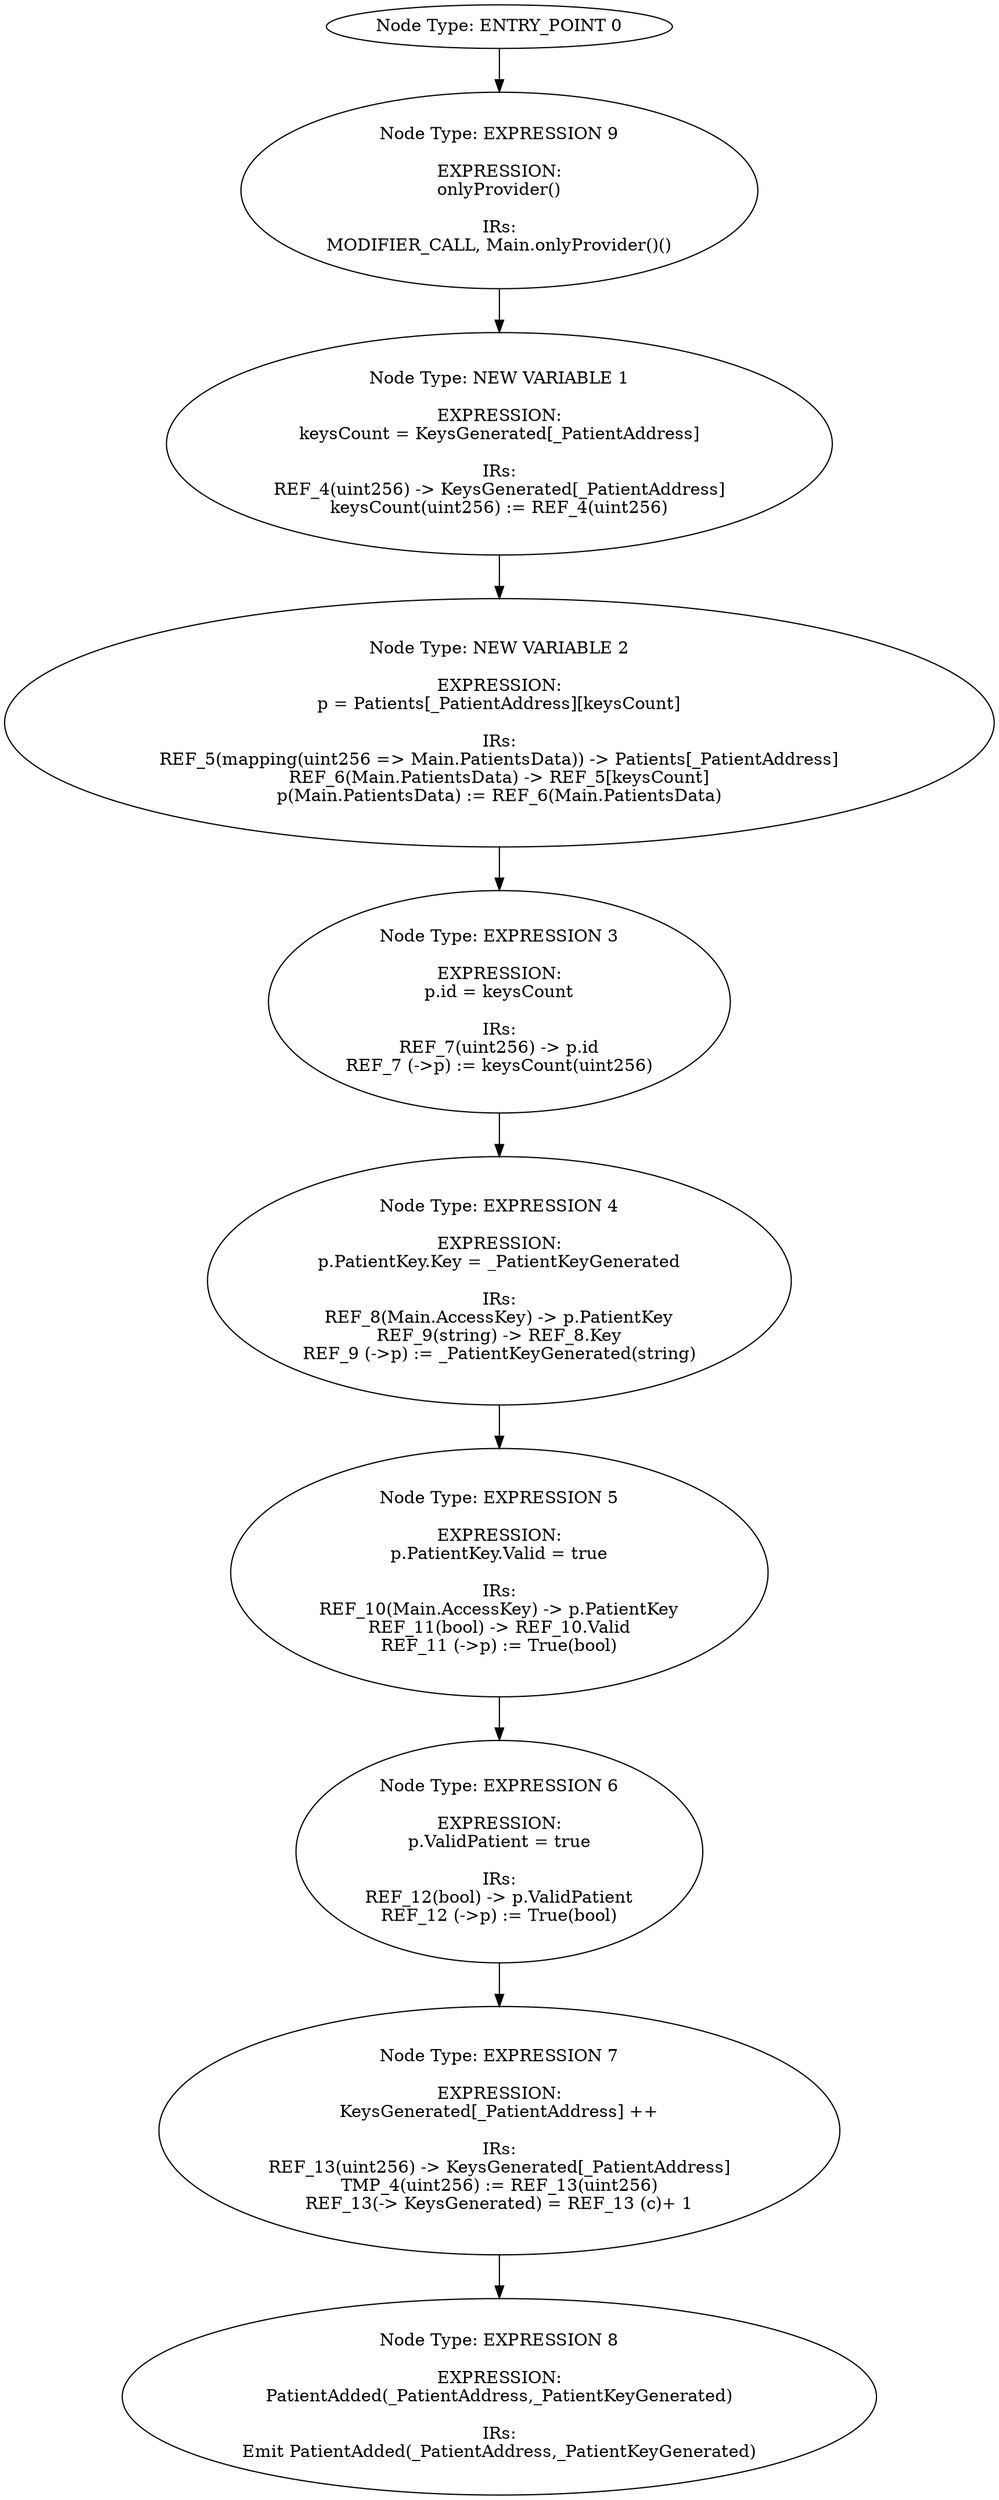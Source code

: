 digraph{
0[label="Node Type: ENTRY_POINT 0
"];
0->9;
1[label="Node Type: NEW VARIABLE 1

EXPRESSION:
keysCount = KeysGenerated[_PatientAddress]

IRs:
REF_4(uint256) -> KeysGenerated[_PatientAddress]
keysCount(uint256) := REF_4(uint256)"];
1->2;
2[label="Node Type: NEW VARIABLE 2

EXPRESSION:
p = Patients[_PatientAddress][keysCount]

IRs:
REF_5(mapping(uint256 => Main.PatientsData)) -> Patients[_PatientAddress]
REF_6(Main.PatientsData) -> REF_5[keysCount]
p(Main.PatientsData) := REF_6(Main.PatientsData)"];
2->3;
3[label="Node Type: EXPRESSION 3

EXPRESSION:
p.id = keysCount

IRs:
REF_7(uint256) -> p.id
REF_7 (->p) := keysCount(uint256)"];
3->4;
4[label="Node Type: EXPRESSION 4

EXPRESSION:
p.PatientKey.Key = _PatientKeyGenerated

IRs:
REF_8(Main.AccessKey) -> p.PatientKey
REF_9(string) -> REF_8.Key
REF_9 (->p) := _PatientKeyGenerated(string)"];
4->5;
5[label="Node Type: EXPRESSION 5

EXPRESSION:
p.PatientKey.Valid = true

IRs:
REF_10(Main.AccessKey) -> p.PatientKey
REF_11(bool) -> REF_10.Valid
REF_11 (->p) := True(bool)"];
5->6;
6[label="Node Type: EXPRESSION 6

EXPRESSION:
p.ValidPatient = true

IRs:
REF_12(bool) -> p.ValidPatient
REF_12 (->p) := True(bool)"];
6->7;
7[label="Node Type: EXPRESSION 7

EXPRESSION:
KeysGenerated[_PatientAddress] ++

IRs:
REF_13(uint256) -> KeysGenerated[_PatientAddress]
TMP_4(uint256) := REF_13(uint256)
REF_13(-> KeysGenerated) = REF_13 (c)+ 1"];
7->8;
8[label="Node Type: EXPRESSION 8

EXPRESSION:
PatientAdded(_PatientAddress,_PatientKeyGenerated)

IRs:
Emit PatientAdded(_PatientAddress,_PatientKeyGenerated)"];
9[label="Node Type: EXPRESSION 9

EXPRESSION:
onlyProvider()

IRs:
MODIFIER_CALL, Main.onlyProvider()()"];
9->1;
}
